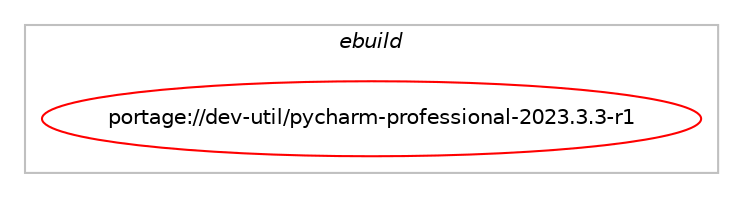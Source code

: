 digraph prolog {

# *************
# Graph options
# *************

newrank=true;
concentrate=true;
compound=true;
graph [rankdir=LR,fontname=Helvetica,fontsize=10,ranksep=1.5];#, ranksep=2.5, nodesep=0.2];
edge  [arrowhead=vee];
node  [fontname=Helvetica,fontsize=10];

# **********
# The ebuild
# **********

subgraph cluster_leftcol {
color=gray;
label=<<i>ebuild</i>>;
id [label="portage://dev-util/pycharm-professional-2023.3.3-r1", color=red, width=4, href="../dev-util/pycharm-professional-2023.3.3-r1.svg"];
}

# ****************
# The dependencies
# ****************

subgraph cluster_midcol {
color=gray;
label=<<i>dependencies</i>>;
subgraph cluster_compile {
fillcolor="#eeeeee";
style=filled;
label=<<i>compile</i>>;
}
subgraph cluster_compileandrun {
fillcolor="#eeeeee";
style=filled;
label=<<i>compile and run</i>>;
}
subgraph cluster_run {
fillcolor="#eeeeee";
style=filled;
label=<<i>run</i>>;
# *** BEGIN UNKNOWN DEPENDENCY TYPE (TODO) ***
# id -> equal(use_conditional_group(negative,bundled-jdk,portage://dev-util/pycharm-professional-2023.3.3-r1,[package_dependency(portage://dev-util/pycharm-professional-2023.3.3-r1,run,no,virtual,jre,greaterequal,[17,,,17],[],[])]))
# *** END UNKNOWN DEPENDENCY TYPE (TODO) ***

# *** BEGIN UNKNOWN DEPENDENCY TYPE (TODO) ***
# id -> equal(use_conditional_group(positive,bundled-jdk,portage://dev-util/pycharm-professional-2023.3.3-r1,[package_dependency(portage://dev-util/pycharm-professional-2023.3.3-r1,run,no,app-accessibility,at-spi2-core,none,[,,],[slot(2)],[]),package_dependency(portage://dev-util/pycharm-professional-2023.3.3-r1,run,no,dev-libs,expat,none,[,,],[],[]),package_dependency(portage://dev-util/pycharm-professional-2023.3.3-r1,run,no,dev-libs,nspr,none,[,,],[],[]),package_dependency(portage://dev-util/pycharm-professional-2023.3.3-r1,run,no,dev-libs,nss,none,[,,],[],[]),package_dependency(portage://dev-util/pycharm-professional-2023.3.3-r1,run,no,media-libs,alsa-lib,none,[,,],[],[]),package_dependency(portage://dev-util/pycharm-professional-2023.3.3-r1,run,no,media-libs,freetype,none,[,,],[slot(2),equal],[]),package_dependency(portage://dev-util/pycharm-professional-2023.3.3-r1,run,no,media-libs,mesa,none,[,,],[],[]),package_dependency(portage://dev-util/pycharm-professional-2023.3.3-r1,run,no,net-print,cups,none,[,,],[],[]),package_dependency(portage://dev-util/pycharm-professional-2023.3.3-r1,run,no,sys-apps,dbus,none,[,,],[],[]),package_dependency(portage://dev-util/pycharm-professional-2023.3.3-r1,run,no,sys-libs,zlib,none,[,,],[],[]),package_dependency(portage://dev-util/pycharm-professional-2023.3.3-r1,run,no,x11-libs,cairo,none,[,,],[],[]),package_dependency(portage://dev-util/pycharm-professional-2023.3.3-r1,run,no,x11-libs,libX11,none,[,,],[],[]),package_dependency(portage://dev-util/pycharm-professional-2023.3.3-r1,run,no,x11-libs,libXcomposite,none,[,,],[],[]),package_dependency(portage://dev-util/pycharm-professional-2023.3.3-r1,run,no,x11-libs,libXcursor,none,[,,],[],[]),package_dependency(portage://dev-util/pycharm-professional-2023.3.3-r1,run,no,x11-libs,libXdamage,none,[,,],[],[]),package_dependency(portage://dev-util/pycharm-professional-2023.3.3-r1,run,no,x11-libs,libXext,none,[,,],[],[]),package_dependency(portage://dev-util/pycharm-professional-2023.3.3-r1,run,no,x11-libs,libXfixes,none,[,,],[],[]),package_dependency(portage://dev-util/pycharm-professional-2023.3.3-r1,run,no,x11-libs,libXi,none,[,,],[],[]),package_dependency(portage://dev-util/pycharm-professional-2023.3.3-r1,run,no,x11-libs,libXrandr,none,[,,],[],[]),package_dependency(portage://dev-util/pycharm-professional-2023.3.3-r1,run,no,x11-libs,libXrender,none,[,,],[],[]),package_dependency(portage://dev-util/pycharm-professional-2023.3.3-r1,run,no,x11-libs,libXtst,none,[,,],[],[]),package_dependency(portage://dev-util/pycharm-professional-2023.3.3-r1,run,no,x11-libs,libXxf86vm,none,[,,],[],[]),package_dependency(portage://dev-util/pycharm-professional-2023.3.3-r1,run,no,x11-libs,libdrm,none,[,,],[],[]),package_dependency(portage://dev-util/pycharm-professional-2023.3.3-r1,run,no,x11-libs,libxcb,none,[,,],[],[]),package_dependency(portage://dev-util/pycharm-professional-2023.3.3-r1,run,no,x11-libs,libxkbcommon,none,[,,],[],[]),package_dependency(portage://dev-util/pycharm-professional-2023.3.3-r1,run,no,x11-libs,pango,none,[,,],[],[])]))
# *** END UNKNOWN DEPENDENCY TYPE (TODO) ***

# *** BEGIN UNKNOWN DEPENDENCY TYPE (TODO) ***
# id -> equal(package_dependency(portage://dev-util/pycharm-professional-2023.3.3-r1,run,no,dev-libs,glib,none,[,,],[slot(2)],[]))
# *** END UNKNOWN DEPENDENCY TYPE (TODO) ***

# *** BEGIN UNKNOWN DEPENDENCY TYPE (TODO) ***
# id -> equal(package_dependency(portage://dev-util/pycharm-professional-2023.3.3-r1,run,no,dev-python,pip,none,[,,],[],[]))
# *** END UNKNOWN DEPENDENCY TYPE (TODO) ***

# *** BEGIN UNKNOWN DEPENDENCY TYPE (TODO) ***
# id -> equal(package_dependency(portage://dev-util/pycharm-professional-2023.3.3-r1,run,no,media-fonts,dejavu,none,[,,],[],[]))
# *** END UNKNOWN DEPENDENCY TYPE (TODO) ***

}
}

# **************
# The candidates
# **************

subgraph cluster_choices {
rank=same;
color=gray;
label=<<i>candidates</i>>;

}

}
